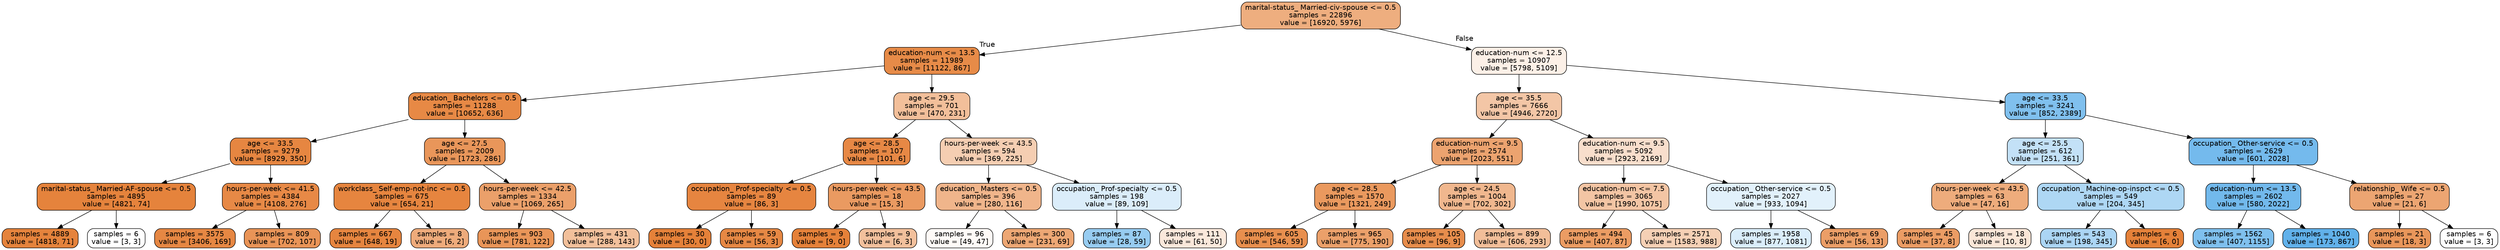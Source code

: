 digraph Tree {
node [shape=box, style="filled, rounded", color="black", fontname="helvetica"] ;
edge [fontname="helvetica"] ;
0 [label="marital-status_ Married-civ-spouse <= 0.5\nsamples = 22896\nvalue = [16920, 5976]", fillcolor="#eeae7f"] ;
1 [label="education-num <= 13.5\nsamples = 11989\nvalue = [11122, 867]", fillcolor="#e78b48"] ;
0 -> 1 [labeldistance=2.5, labelangle=45, headlabel="True"] ;
2 [label="education_ Bachelors <= 0.5\nsamples = 11288\nvalue = [10652, 636]", fillcolor="#e78945"] ;
1 -> 2 ;
3 [label="age <= 33.5\nsamples = 9279\nvalue = [8929, 350]", fillcolor="#e68641"] ;
2 -> 3 ;
4 [label="marital-status_ Married-AF-spouse <= 0.5\nsamples = 4895\nvalue = [4821, 74]", fillcolor="#e5833c"] ;
3 -> 4 ;
5 [label="samples = 4889\nvalue = [4818, 71]", fillcolor="#e5833c"] ;
4 -> 5 ;
6 [label="samples = 6\nvalue = [3, 3]", fillcolor="#ffffff"] ;
4 -> 6 ;
7 [label="hours-per-week <= 41.5\nsamples = 4384\nvalue = [4108, 276]", fillcolor="#e78946"] ;
3 -> 7 ;
8 [label="samples = 3575\nvalue = [3406, 169]", fillcolor="#e68743"] ;
7 -> 8 ;
9 [label="samples = 809\nvalue = [702, 107]", fillcolor="#e99457"] ;
7 -> 9 ;
10 [label="age <= 27.5\nsamples = 2009\nvalue = [1723, 286]", fillcolor="#e9965a"] ;
2 -> 10 ;
11 [label="workclass_ Self-emp-not-inc <= 0.5\nsamples = 675\nvalue = [654, 21]", fillcolor="#e6853f"] ;
10 -> 11 ;
12 [label="samples = 667\nvalue = [648, 19]", fillcolor="#e6853f"] ;
11 -> 12 ;
13 [label="samples = 8\nvalue = [6, 2]", fillcolor="#eeab7b"] ;
11 -> 13 ;
14 [label="hours-per-week <= 42.5\nsamples = 1334\nvalue = [1069, 265]", fillcolor="#eba06a"] ;
10 -> 14 ;
15 [label="samples = 903\nvalue = [781, 122]", fillcolor="#e99558"] ;
14 -> 15 ;
16 [label="samples = 431\nvalue = [288, 143]", fillcolor="#f2c09b"] ;
14 -> 16 ;
17 [label="age <= 29.5\nsamples = 701\nvalue = [470, 231]", fillcolor="#f2bf9a"] ;
1 -> 17 ;
18 [label="age <= 28.5\nsamples = 107\nvalue = [101, 6]", fillcolor="#e78845"] ;
17 -> 18 ;
19 [label="occupation_ Prof-specialty <= 0.5\nsamples = 89\nvalue = [86, 3]", fillcolor="#e68540"] ;
18 -> 19 ;
20 [label="samples = 30\nvalue = [30, 0]", fillcolor="#e58139"] ;
19 -> 20 ;
21 [label="samples = 59\nvalue = [56, 3]", fillcolor="#e68844"] ;
19 -> 21 ;
22 [label="hours-per-week <= 43.5\nsamples = 18\nvalue = [15, 3]", fillcolor="#ea9a61"] ;
18 -> 22 ;
23 [label="samples = 9\nvalue = [9, 0]", fillcolor="#e58139"] ;
22 -> 23 ;
24 [label="samples = 9\nvalue = [6, 3]", fillcolor="#f2c09c"] ;
22 -> 24 ;
25 [label="hours-per-week <= 43.5\nsamples = 594\nvalue = [369, 225]", fillcolor="#f5ceb2"] ;
17 -> 25 ;
26 [label="education_ Masters <= 0.5\nsamples = 396\nvalue = [280, 116]", fillcolor="#f0b58b"] ;
25 -> 26 ;
27 [label="samples = 96\nvalue = [49, 47]", fillcolor="#fefaf7"] ;
26 -> 27 ;
28 [label="samples = 300\nvalue = [231, 69]", fillcolor="#eda774"] ;
26 -> 28 ;
29 [label="occupation_ Prof-specialty <= 0.5\nsamples = 198\nvalue = [89, 109]", fillcolor="#dbedfa"] ;
25 -> 29 ;
30 [label="samples = 87\nvalue = [28, 59]", fillcolor="#97ccf1"] ;
29 -> 30 ;
31 [label="samples = 111\nvalue = [61, 50]", fillcolor="#fae8db"] ;
29 -> 31 ;
32 [label="education-num <= 12.5\nsamples = 10907\nvalue = [5798, 5109]", fillcolor="#fcf0e7"] ;
0 -> 32 [labeldistance=2.5, labelangle=-45, headlabel="False"] ;
33 [label="age <= 35.5\nsamples = 7666\nvalue = [4946, 2720]", fillcolor="#f3c6a6"] ;
32 -> 33 ;
34 [label="education-num <= 9.5\nsamples = 2574\nvalue = [2023, 551]", fillcolor="#eca36f"] ;
33 -> 34 ;
35 [label="age <= 28.5\nsamples = 1570\nvalue = [1321, 249]", fillcolor="#ea995e"] ;
34 -> 35 ;
36 [label="samples = 605\nvalue = [546, 59]", fillcolor="#e88f4e"] ;
35 -> 36 ;
37 [label="samples = 965\nvalue = [775, 190]", fillcolor="#eba06a"] ;
35 -> 37 ;
38 [label="age <= 24.5\nsamples = 1004\nvalue = [702, 302]", fillcolor="#f0b78e"] ;
34 -> 38 ;
39 [label="samples = 105\nvalue = [96, 9]", fillcolor="#e78d4c"] ;
38 -> 39 ;
40 [label="samples = 899\nvalue = [606, 293]", fillcolor="#f2be99"] ;
38 -> 40 ;
41 [label="education-num <= 9.5\nsamples = 5092\nvalue = [2923, 2169]", fillcolor="#f8decc"] ;
33 -> 41 ;
42 [label="education-num <= 7.5\nsamples = 3065\nvalue = [1990, 1075]", fillcolor="#f3c5a4"] ;
41 -> 42 ;
43 [label="samples = 494\nvalue = [407, 87]", fillcolor="#eb9c63"] ;
42 -> 43 ;
44 [label="samples = 2571\nvalue = [1583, 988]", fillcolor="#f5d0b5"] ;
42 -> 44 ;
45 [label="occupation_ Other-service <= 0.5\nsamples = 2027\nvalue = [933, 1094]", fillcolor="#e2f1fb"] ;
41 -> 45 ;
46 [label="samples = 1958\nvalue = [877, 1081]", fillcolor="#daedfa"] ;
45 -> 46 ;
47 [label="samples = 69\nvalue = [56, 13]", fillcolor="#eb9e67"] ;
45 -> 47 ;
48 [label="age <= 33.5\nsamples = 3241\nvalue = [852, 2389]", fillcolor="#80c0ee"] ;
32 -> 48 ;
49 [label="age <= 25.5\nsamples = 612\nvalue = [251, 361]", fillcolor="#c3e1f7"] ;
48 -> 49 ;
50 [label="hours-per-week <= 43.5\nsamples = 63\nvalue = [47, 16]", fillcolor="#eeac7c"] ;
49 -> 50 ;
51 [label="samples = 45\nvalue = [37, 8]", fillcolor="#eb9c64"] ;
50 -> 51 ;
52 [label="samples = 18\nvalue = [10, 8]", fillcolor="#fae6d7"] ;
50 -> 52 ;
53 [label="occupation_ Machine-op-inspct <= 0.5\nsamples = 549\nvalue = [204, 345]", fillcolor="#aed7f4"] ;
49 -> 53 ;
54 [label="samples = 543\nvalue = [198, 345]", fillcolor="#abd5f4"] ;
53 -> 54 ;
55 [label="samples = 6\nvalue = [6, 0]", fillcolor="#e58139"] ;
53 -> 55 ;
56 [label="occupation_ Other-service <= 0.5\nsamples = 2629\nvalue = [601, 2028]", fillcolor="#74baed"] ;
48 -> 56 ;
57 [label="education-num <= 13.5\nsamples = 2602\nvalue = [580, 2022]", fillcolor="#72b9ec"] ;
56 -> 57 ;
58 [label="samples = 1562\nvalue = [407, 1155]", fillcolor="#7fc0ee"] ;
57 -> 58 ;
59 [label="samples = 1040\nvalue = [173, 867]", fillcolor="#61b1ea"] ;
57 -> 59 ;
60 [label="relationship_ Wife <= 0.5\nsamples = 27\nvalue = [21, 6]", fillcolor="#eca572"] ;
56 -> 60 ;
61 [label="samples = 21\nvalue = [18, 3]", fillcolor="#e9965a"] ;
60 -> 61 ;
62 [label="samples = 6\nvalue = [3, 3]", fillcolor="#ffffff"] ;
60 -> 62 ;
}
